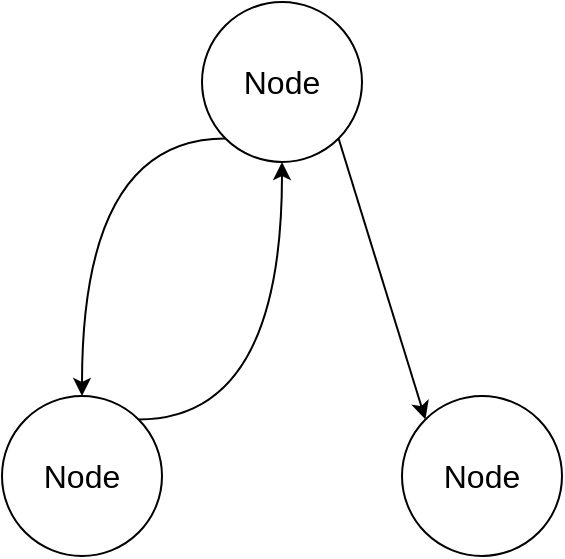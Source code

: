 <mxfile version="22.1.2" type="device">
  <diagram name="Page-1" id="S1__LESrpZmO3oMLAGCy">
    <mxGraphModel dx="644" dy="563" grid="1" gridSize="10" guides="1" tooltips="1" connect="1" arrows="1" fold="1" page="1" pageScale="1" pageWidth="583" pageHeight="413" math="0" shadow="0">
      <root>
        <mxCell id="0" />
        <mxCell id="1" parent="0" />
        <mxCell id="IBm5FJCkrSXbt0ttpxEb-8" style="edgeStyle=orthogonalEdgeStyle;rounded=0;orthogonalLoop=1;jettySize=auto;html=1;exitX=0;exitY=1;exitDx=0;exitDy=0;curved=1;" edge="1" parent="1" source="IBm5FJCkrSXbt0ttpxEb-1" target="IBm5FJCkrSXbt0ttpxEb-2">
          <mxGeometry relative="1" as="geometry" />
        </mxCell>
        <mxCell id="IBm5FJCkrSXbt0ttpxEb-9" style="rounded=0;orthogonalLoop=1;jettySize=auto;html=1;exitX=1;exitY=1;exitDx=0;exitDy=0;entryX=0;entryY=0;entryDx=0;entryDy=0;" edge="1" parent="1" source="IBm5FJCkrSXbt0ttpxEb-1" target="IBm5FJCkrSXbt0ttpxEb-3">
          <mxGeometry relative="1" as="geometry" />
        </mxCell>
        <mxCell id="IBm5FJCkrSXbt0ttpxEb-1" value="Node" style="ellipse;whiteSpace=wrap;html=1;aspect=fixed;fontSize=16;" vertex="1" parent="1">
          <mxGeometry x="240" y="70" width="80" height="80" as="geometry" />
        </mxCell>
        <mxCell id="IBm5FJCkrSXbt0ttpxEb-7" style="edgeStyle=orthogonalEdgeStyle;rounded=0;orthogonalLoop=1;jettySize=auto;html=1;exitX=1;exitY=0;exitDx=0;exitDy=0;entryX=0.5;entryY=1;entryDx=0;entryDy=0;curved=1;" edge="1" parent="1" source="IBm5FJCkrSXbt0ttpxEb-2" target="IBm5FJCkrSXbt0ttpxEb-1">
          <mxGeometry relative="1" as="geometry" />
        </mxCell>
        <mxCell id="IBm5FJCkrSXbt0ttpxEb-2" value="Node" style="ellipse;whiteSpace=wrap;html=1;aspect=fixed;fontSize=16;" vertex="1" parent="1">
          <mxGeometry x="140" y="267" width="80" height="80" as="geometry" />
        </mxCell>
        <mxCell id="IBm5FJCkrSXbt0ttpxEb-3" value="Node" style="ellipse;whiteSpace=wrap;html=1;aspect=fixed;fontSize=16;" vertex="1" parent="1">
          <mxGeometry x="340" y="267" width="80" height="80" as="geometry" />
        </mxCell>
      </root>
    </mxGraphModel>
  </diagram>
</mxfile>
